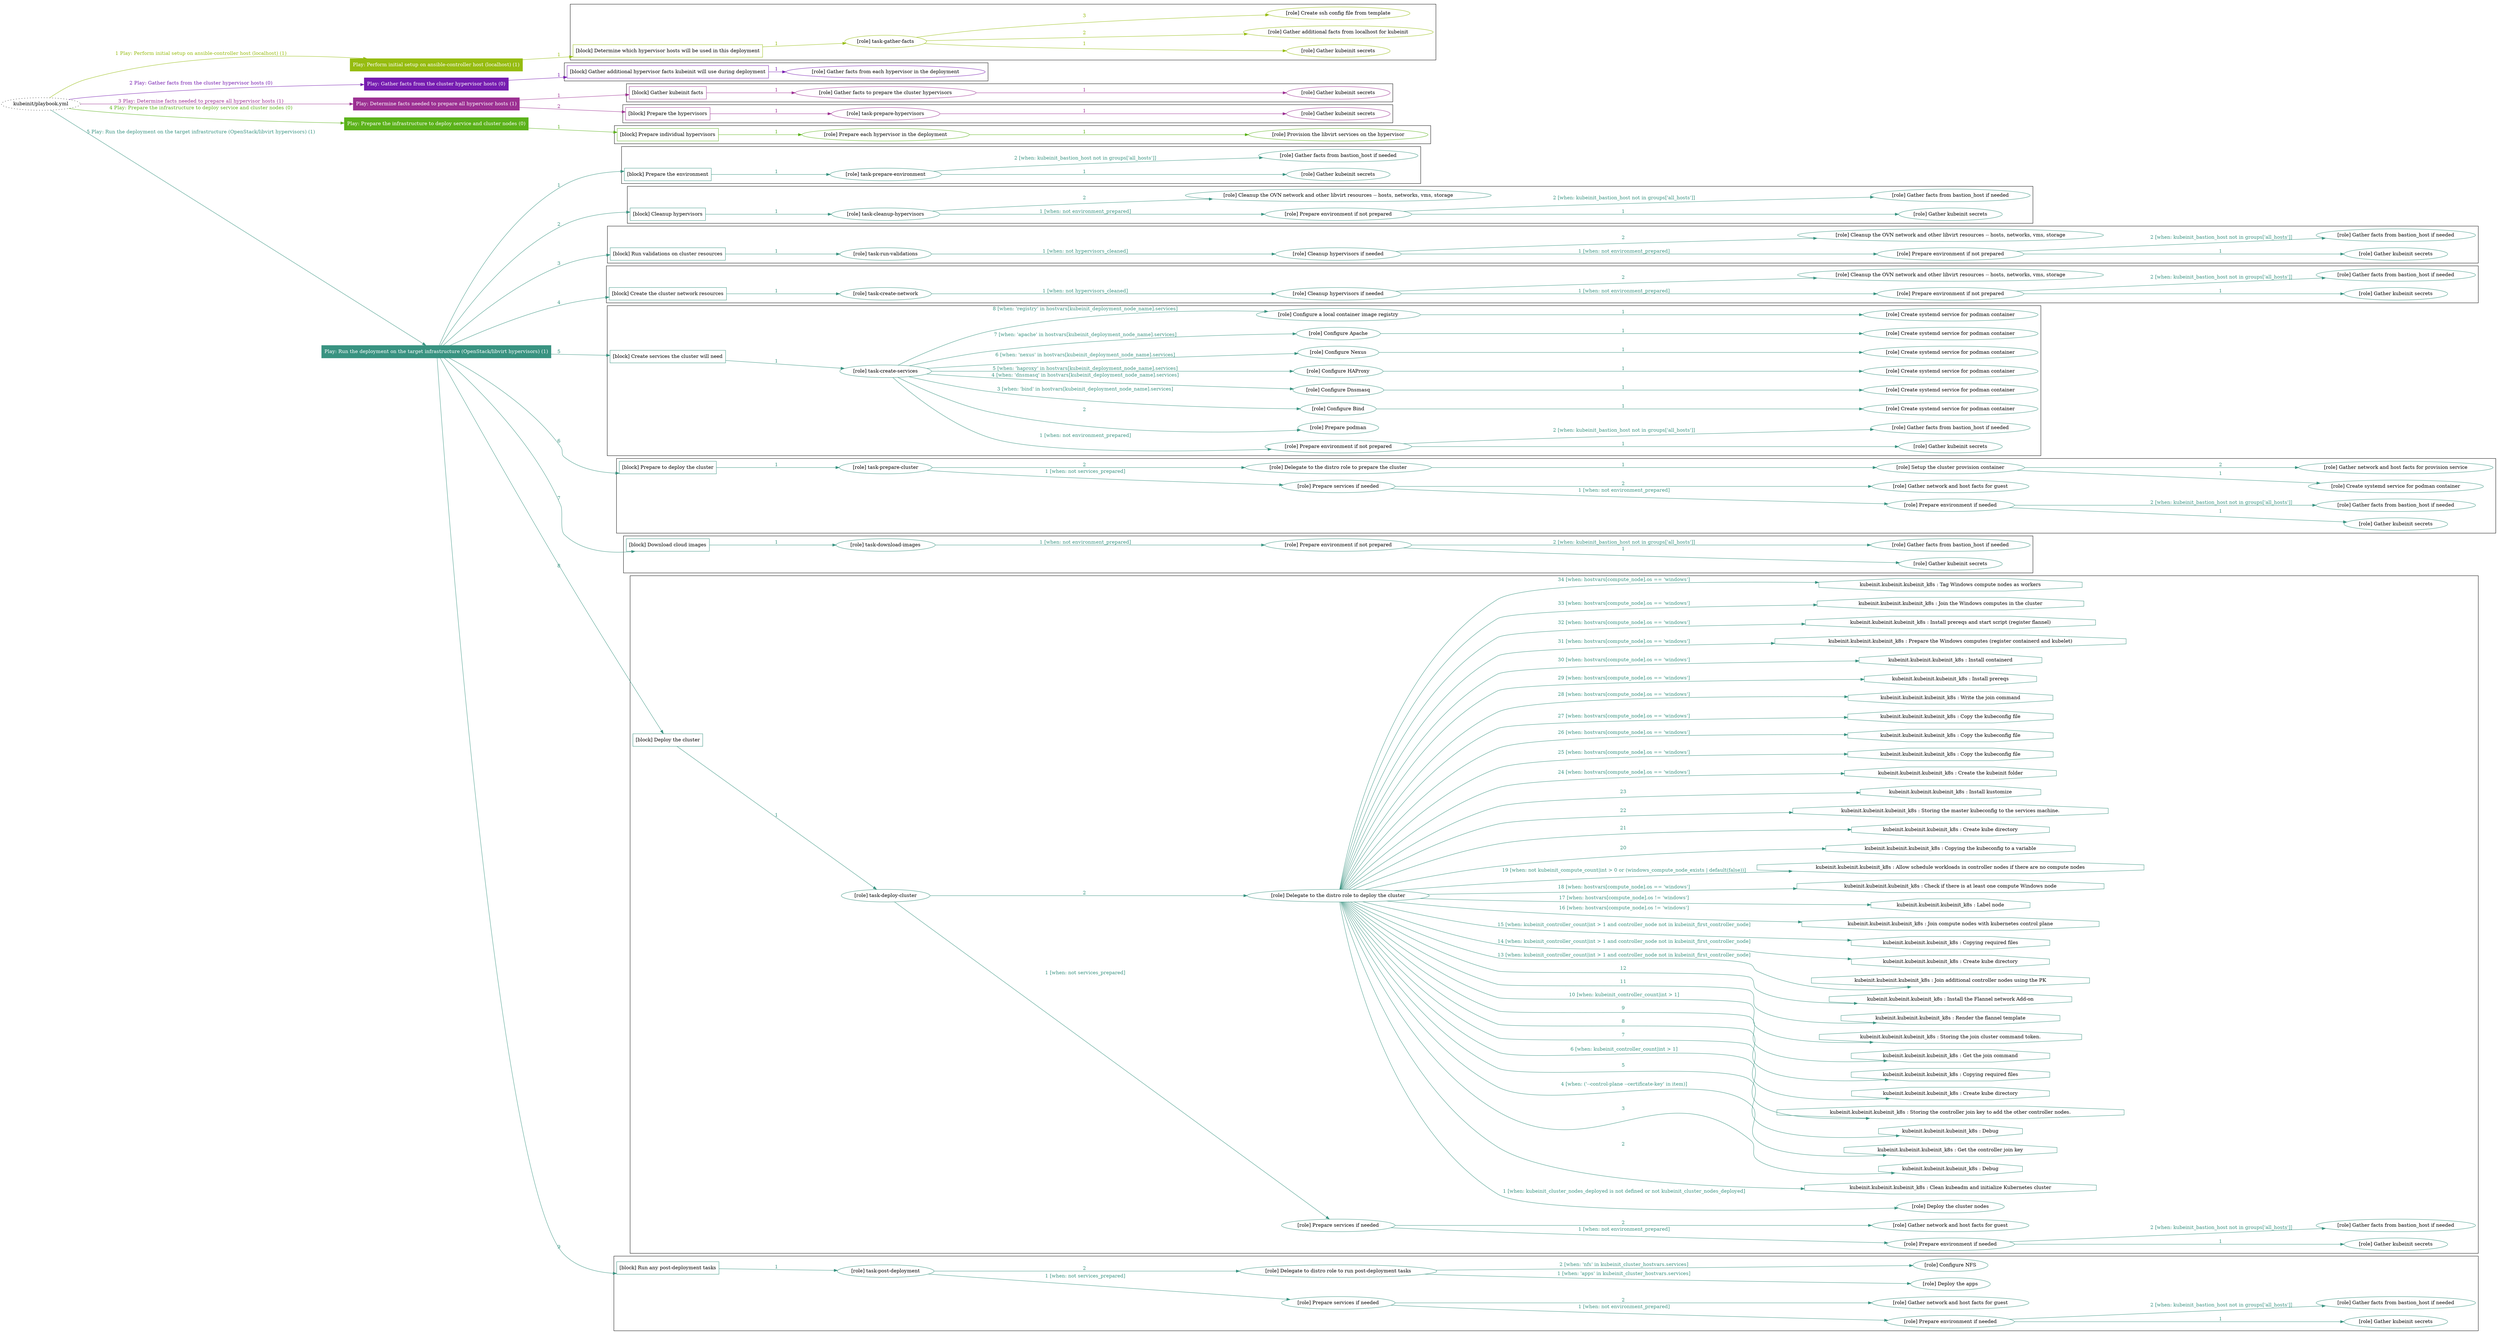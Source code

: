 digraph {
	graph [concentrate=true ordering=in rankdir=LR ratio=fill]
	edge [esep=5 sep=10]
	"kubeinit/playbook.yml" [URL="/home/runner/work/kubeinit/kubeinit/kubeinit/playbook.yml" id=playbook_021284c3 style=dotted]
	"kubeinit/playbook.yml" -> play_d1e1463b [label="1 Play: Perform initial setup on ansible-controller host (localhost) (1)" color="#96bc10" fontcolor="#96bc10" id=edge_play_d1e1463b labeltooltip="1 Play: Perform initial setup on ansible-controller host (localhost) (1)" tooltip="1 Play: Perform initial setup on ansible-controller host (localhost) (1)"]
	subgraph "Play: Perform initial setup on ansible-controller host (localhost) (1)" {
		play_d1e1463b [label="Play: Perform initial setup on ansible-controller host (localhost) (1)" URL="/home/runner/work/kubeinit/kubeinit/kubeinit/playbook.yml" color="#96bc10" fontcolor="#ffffff" id=play_d1e1463b shape=box style=filled tooltip=localhost]
		play_d1e1463b -> block_0bd7ec49 [label=1 color="#96bc10" fontcolor="#96bc10" id=edge_block_0bd7ec49 labeltooltip=1 tooltip=1]
		subgraph cluster_block_0bd7ec49 {
			block_0bd7ec49 [label="[block] Determine which hypervisor hosts will be used in this deployment" URL="/home/runner/work/kubeinit/kubeinit/kubeinit/playbook.yml" color="#96bc10" id=block_0bd7ec49 labeltooltip="Determine which hypervisor hosts will be used in this deployment" shape=box tooltip="Determine which hypervisor hosts will be used in this deployment"]
			block_0bd7ec49 -> role_2fb5d944 [label="1 " color="#96bc10" fontcolor="#96bc10" id=edge_role_2fb5d944 labeltooltip="1 " tooltip="1 "]
			subgraph "task-gather-facts" {
				role_2fb5d944 [label="[role] task-gather-facts" URL="/home/runner/work/kubeinit/kubeinit/kubeinit/playbook.yml" color="#96bc10" id=role_2fb5d944 tooltip="task-gather-facts"]
				role_2fb5d944 -> role_2411532e [label="1 " color="#96bc10" fontcolor="#96bc10" id=edge_role_2411532e labeltooltip="1 " tooltip="1 "]
				subgraph "Gather kubeinit secrets" {
					role_2411532e [label="[role] Gather kubeinit secrets" URL="/home/runner/.ansible/collections/ansible_collections/kubeinit/kubeinit/roles/kubeinit_prepare/tasks/build_hypervisors_group.yml" color="#96bc10" id=role_2411532e tooltip="Gather kubeinit secrets"]
				}
				role_2fb5d944 -> role_0b354842 [label="2 " color="#96bc10" fontcolor="#96bc10" id=edge_role_0b354842 labeltooltip="2 " tooltip="2 "]
				subgraph "Gather additional facts from localhost for kubeinit" {
					role_0b354842 [label="[role] Gather additional facts from localhost for kubeinit" URL="/home/runner/.ansible/collections/ansible_collections/kubeinit/kubeinit/roles/kubeinit_prepare/tasks/build_hypervisors_group.yml" color="#96bc10" id=role_0b354842 tooltip="Gather additional facts from localhost for kubeinit"]
				}
				role_2fb5d944 -> role_e5bdff61 [label="3 " color="#96bc10" fontcolor="#96bc10" id=edge_role_e5bdff61 labeltooltip="3 " tooltip="3 "]
				subgraph "Create ssh config file from template" {
					role_e5bdff61 [label="[role] Create ssh config file from template" URL="/home/runner/.ansible/collections/ansible_collections/kubeinit/kubeinit/roles/kubeinit_prepare/tasks/build_hypervisors_group.yml" color="#96bc10" id=role_e5bdff61 tooltip="Create ssh config file from template"]
				}
			}
		}
	}
	"kubeinit/playbook.yml" -> play_04eeab4d [label="2 Play: Gather facts from the cluster hypervisor hosts (0)" color="#761cb0" fontcolor="#761cb0" id=edge_play_04eeab4d labeltooltip="2 Play: Gather facts from the cluster hypervisor hosts (0)" tooltip="2 Play: Gather facts from the cluster hypervisor hosts (0)"]
	subgraph "Play: Gather facts from the cluster hypervisor hosts (0)" {
		play_04eeab4d [label="Play: Gather facts from the cluster hypervisor hosts (0)" URL="/home/runner/work/kubeinit/kubeinit/kubeinit/playbook.yml" color="#761cb0" fontcolor="#ffffff" id=play_04eeab4d shape=box style=filled tooltip="Play: Gather facts from the cluster hypervisor hosts (0)"]
		play_04eeab4d -> block_444ed8c9 [label=1 color="#761cb0" fontcolor="#761cb0" id=edge_block_444ed8c9 labeltooltip=1 tooltip=1]
		subgraph cluster_block_444ed8c9 {
			block_444ed8c9 [label="[block] Gather additional hypervisor facts kubeinit will use during deployment" URL="/home/runner/work/kubeinit/kubeinit/kubeinit/playbook.yml" color="#761cb0" id=block_444ed8c9 labeltooltip="Gather additional hypervisor facts kubeinit will use during deployment" shape=box tooltip="Gather additional hypervisor facts kubeinit will use during deployment"]
			block_444ed8c9 -> role_56a2b35b [label="1 " color="#761cb0" fontcolor="#761cb0" id=edge_role_56a2b35b labeltooltip="1 " tooltip="1 "]
			subgraph "Gather facts from each hypervisor in the deployment" {
				role_56a2b35b [label="[role] Gather facts from each hypervisor in the deployment" URL="/home/runner/work/kubeinit/kubeinit/kubeinit/playbook.yml" color="#761cb0" id=role_56a2b35b tooltip="Gather facts from each hypervisor in the deployment"]
			}
		}
	}
	"kubeinit/playbook.yml" -> play_02dda6cf [label="3 Play: Determine facts needed to prepare all hypervisor hosts (1)" color="#9c3092" fontcolor="#9c3092" id=edge_play_02dda6cf labeltooltip="3 Play: Determine facts needed to prepare all hypervisor hosts (1)" tooltip="3 Play: Determine facts needed to prepare all hypervisor hosts (1)"]
	subgraph "Play: Determine facts needed to prepare all hypervisor hosts (1)" {
		play_02dda6cf [label="Play: Determine facts needed to prepare all hypervisor hosts (1)" URL="/home/runner/work/kubeinit/kubeinit/kubeinit/playbook.yml" color="#9c3092" fontcolor="#ffffff" id=play_02dda6cf shape=box style=filled tooltip=localhost]
		play_02dda6cf -> block_6bbf0a15 [label=1 color="#9c3092" fontcolor="#9c3092" id=edge_block_6bbf0a15 labeltooltip=1 tooltip=1]
		subgraph cluster_block_6bbf0a15 {
			block_6bbf0a15 [label="[block] Gather kubeinit facts" URL="/home/runner/work/kubeinit/kubeinit/kubeinit/playbook.yml" color="#9c3092" id=block_6bbf0a15 labeltooltip="Gather kubeinit facts" shape=box tooltip="Gather kubeinit facts"]
			block_6bbf0a15 -> role_edcf9b81 [label="1 " color="#9c3092" fontcolor="#9c3092" id=edge_role_edcf9b81 labeltooltip="1 " tooltip="1 "]
			subgraph "Gather facts to prepare the cluster hypervisors" {
				role_edcf9b81 [label="[role] Gather facts to prepare the cluster hypervisors" URL="/home/runner/work/kubeinit/kubeinit/kubeinit/playbook.yml" color="#9c3092" id=role_edcf9b81 tooltip="Gather facts to prepare the cluster hypervisors"]
				role_edcf9b81 -> role_ebd9e8ce [label="1 " color="#9c3092" fontcolor="#9c3092" id=edge_role_ebd9e8ce labeltooltip="1 " tooltip="1 "]
				subgraph "Gather kubeinit secrets" {
					role_ebd9e8ce [label="[role] Gather kubeinit secrets" URL="/home/runner/.ansible/collections/ansible_collections/kubeinit/kubeinit/roles/kubeinit_prepare/tasks/gather_kubeinit_facts.yml" color="#9c3092" id=role_ebd9e8ce tooltip="Gather kubeinit secrets"]
				}
			}
		}
		play_02dda6cf -> block_b007aac5 [label=2 color="#9c3092" fontcolor="#9c3092" id=edge_block_b007aac5 labeltooltip=2 tooltip=2]
		subgraph cluster_block_b007aac5 {
			block_b007aac5 [label="[block] Prepare the hypervisors" URL="/home/runner/work/kubeinit/kubeinit/kubeinit/playbook.yml" color="#9c3092" id=block_b007aac5 labeltooltip="Prepare the hypervisors" shape=box tooltip="Prepare the hypervisors"]
			block_b007aac5 -> role_d406b8b1 [label="1 " color="#9c3092" fontcolor="#9c3092" id=edge_role_d406b8b1 labeltooltip="1 " tooltip="1 "]
			subgraph "task-prepare-hypervisors" {
				role_d406b8b1 [label="[role] task-prepare-hypervisors" URL="/home/runner/work/kubeinit/kubeinit/kubeinit/playbook.yml" color="#9c3092" id=role_d406b8b1 tooltip="task-prepare-hypervisors"]
				role_d406b8b1 -> role_42ad6803 [label="1 " color="#9c3092" fontcolor="#9c3092" id=edge_role_42ad6803 labeltooltip="1 " tooltip="1 "]
				subgraph "Gather kubeinit secrets" {
					role_42ad6803 [label="[role] Gather kubeinit secrets" URL="/home/runner/.ansible/collections/ansible_collections/kubeinit/kubeinit/roles/kubeinit_prepare/tasks/gather_kubeinit_facts.yml" color="#9c3092" id=role_42ad6803 tooltip="Gather kubeinit secrets"]
				}
			}
		}
	}
	"kubeinit/playbook.yml" -> play_59247dcb [label="4 Play: Prepare the infrastructure to deploy service and cluster nodes (0)" color="#5bb21a" fontcolor="#5bb21a" id=edge_play_59247dcb labeltooltip="4 Play: Prepare the infrastructure to deploy service and cluster nodes (0)" tooltip="4 Play: Prepare the infrastructure to deploy service and cluster nodes (0)"]
	subgraph "Play: Prepare the infrastructure to deploy service and cluster nodes (0)" {
		play_59247dcb [label="Play: Prepare the infrastructure to deploy service and cluster nodes (0)" URL="/home/runner/work/kubeinit/kubeinit/kubeinit/playbook.yml" color="#5bb21a" fontcolor="#ffffff" id=play_59247dcb shape=box style=filled tooltip="Play: Prepare the infrastructure to deploy service and cluster nodes (0)"]
		play_59247dcb -> block_2de32684 [label=1 color="#5bb21a" fontcolor="#5bb21a" id=edge_block_2de32684 labeltooltip=1 tooltip=1]
		subgraph cluster_block_2de32684 {
			block_2de32684 [label="[block] Prepare individual hypervisors" URL="/home/runner/work/kubeinit/kubeinit/kubeinit/playbook.yml" color="#5bb21a" id=block_2de32684 labeltooltip="Prepare individual hypervisors" shape=box tooltip="Prepare individual hypervisors"]
			block_2de32684 -> role_5c972580 [label="1 " color="#5bb21a" fontcolor="#5bb21a" id=edge_role_5c972580 labeltooltip="1 " tooltip="1 "]
			subgraph "Prepare each hypervisor in the deployment" {
				role_5c972580 [label="[role] Prepare each hypervisor in the deployment" URL="/home/runner/work/kubeinit/kubeinit/kubeinit/playbook.yml" color="#5bb21a" id=role_5c972580 tooltip="Prepare each hypervisor in the deployment"]
				role_5c972580 -> role_a180dbc7 [label="1 " color="#5bb21a" fontcolor="#5bb21a" id=edge_role_a180dbc7 labeltooltip="1 " tooltip="1 "]
				subgraph "Provision the libvirt services on the hypervisor" {
					role_a180dbc7 [label="[role] Provision the libvirt services on the hypervisor" URL="/home/runner/.ansible/collections/ansible_collections/kubeinit/kubeinit/roles/kubeinit_prepare/tasks/prepare_hypervisor.yml" color="#5bb21a" id=role_a180dbc7 tooltip="Provision the libvirt services on the hypervisor"]
				}
			}
		}
	}
	"kubeinit/playbook.yml" -> play_b2f0f587 [label="5 Play: Run the deployment on the target infrastructure (OpenStack/libvirt hypervisors) (1)" color="#399381" fontcolor="#399381" id=edge_play_b2f0f587 labeltooltip="5 Play: Run the deployment on the target infrastructure (OpenStack/libvirt hypervisors) (1)" tooltip="5 Play: Run the deployment on the target infrastructure (OpenStack/libvirt hypervisors) (1)"]
	subgraph "Play: Run the deployment on the target infrastructure (OpenStack/libvirt hypervisors) (1)" {
		play_b2f0f587 [label="Play: Run the deployment on the target infrastructure (OpenStack/libvirt hypervisors) (1)" URL="/home/runner/work/kubeinit/kubeinit/kubeinit/playbook.yml" color="#399381" fontcolor="#ffffff" id=play_b2f0f587 shape=box style=filled tooltip=localhost]
		play_b2f0f587 -> block_ebfa50a4 [label=1 color="#399381" fontcolor="#399381" id=edge_block_ebfa50a4 labeltooltip=1 tooltip=1]
		subgraph cluster_block_ebfa50a4 {
			block_ebfa50a4 [label="[block] Prepare the environment" URL="/home/runner/work/kubeinit/kubeinit/kubeinit/playbook.yml" color="#399381" id=block_ebfa50a4 labeltooltip="Prepare the environment" shape=box tooltip="Prepare the environment"]
			block_ebfa50a4 -> role_84d663d1 [label="1 " color="#399381" fontcolor="#399381" id=edge_role_84d663d1 labeltooltip="1 " tooltip="1 "]
			subgraph "task-prepare-environment" {
				role_84d663d1 [label="[role] task-prepare-environment" URL="/home/runner/work/kubeinit/kubeinit/kubeinit/playbook.yml" color="#399381" id=role_84d663d1 tooltip="task-prepare-environment"]
				role_84d663d1 -> role_763b5502 [label="1 " color="#399381" fontcolor="#399381" id=edge_role_763b5502 labeltooltip="1 " tooltip="1 "]
				subgraph "Gather kubeinit secrets" {
					role_763b5502 [label="[role] Gather kubeinit secrets" URL="/home/runner/.ansible/collections/ansible_collections/kubeinit/kubeinit/roles/kubeinit_prepare/tasks/gather_kubeinit_facts.yml" color="#399381" id=role_763b5502 tooltip="Gather kubeinit secrets"]
				}
				role_84d663d1 -> role_d3960576 [label="2 [when: kubeinit_bastion_host not in groups['all_hosts']]" color="#399381" fontcolor="#399381" id=edge_role_d3960576 labeltooltip="2 [when: kubeinit_bastion_host not in groups['all_hosts']]" tooltip="2 [when: kubeinit_bastion_host not in groups['all_hosts']]"]
				subgraph "Gather facts from bastion_host if needed" {
					role_d3960576 [label="[role] Gather facts from bastion_host if needed" URL="/home/runner/.ansible/collections/ansible_collections/kubeinit/kubeinit/roles/kubeinit_prepare/tasks/main.yml" color="#399381" id=role_d3960576 tooltip="Gather facts from bastion_host if needed"]
				}
			}
		}
		play_b2f0f587 -> block_8a267584 [label=2 color="#399381" fontcolor="#399381" id=edge_block_8a267584 labeltooltip=2 tooltip=2]
		subgraph cluster_block_8a267584 {
			block_8a267584 [label="[block] Cleanup hypervisors" URL="/home/runner/work/kubeinit/kubeinit/kubeinit/playbook.yml" color="#399381" id=block_8a267584 labeltooltip="Cleanup hypervisors" shape=box tooltip="Cleanup hypervisors"]
			block_8a267584 -> role_2b3b7eb9 [label="1 " color="#399381" fontcolor="#399381" id=edge_role_2b3b7eb9 labeltooltip="1 " tooltip="1 "]
			subgraph "task-cleanup-hypervisors" {
				role_2b3b7eb9 [label="[role] task-cleanup-hypervisors" URL="/home/runner/work/kubeinit/kubeinit/kubeinit/playbook.yml" color="#399381" id=role_2b3b7eb9 tooltip="task-cleanup-hypervisors"]
				role_2b3b7eb9 -> role_b52905e0 [label="1 [when: not environment_prepared]" color="#399381" fontcolor="#399381" id=edge_role_b52905e0 labeltooltip="1 [when: not environment_prepared]" tooltip="1 [when: not environment_prepared]"]
				subgraph "Prepare environment if not prepared" {
					role_b52905e0 [label="[role] Prepare environment if not prepared" URL="/home/runner/.ansible/collections/ansible_collections/kubeinit/kubeinit/roles/kubeinit_libvirt/tasks/cleanup_hypervisors.yml" color="#399381" id=role_b52905e0 tooltip="Prepare environment if not prepared"]
					role_b52905e0 -> role_66967d56 [label="1 " color="#399381" fontcolor="#399381" id=edge_role_66967d56 labeltooltip="1 " tooltip="1 "]
					subgraph "Gather kubeinit secrets" {
						role_66967d56 [label="[role] Gather kubeinit secrets" URL="/home/runner/.ansible/collections/ansible_collections/kubeinit/kubeinit/roles/kubeinit_prepare/tasks/gather_kubeinit_facts.yml" color="#399381" id=role_66967d56 tooltip="Gather kubeinit secrets"]
					}
					role_b52905e0 -> role_7bc1082d [label="2 [when: kubeinit_bastion_host not in groups['all_hosts']]" color="#399381" fontcolor="#399381" id=edge_role_7bc1082d labeltooltip="2 [when: kubeinit_bastion_host not in groups['all_hosts']]" tooltip="2 [when: kubeinit_bastion_host not in groups['all_hosts']]"]
					subgraph "Gather facts from bastion_host if needed" {
						role_7bc1082d [label="[role] Gather facts from bastion_host if needed" URL="/home/runner/.ansible/collections/ansible_collections/kubeinit/kubeinit/roles/kubeinit_prepare/tasks/main.yml" color="#399381" id=role_7bc1082d tooltip="Gather facts from bastion_host if needed"]
					}
				}
				role_2b3b7eb9 -> role_60f5003a [label="2 " color="#399381" fontcolor="#399381" id=edge_role_60f5003a labeltooltip="2 " tooltip="2 "]
				subgraph "Cleanup the OVN network and other libvirt resources -- hosts, networks, vms, storage" {
					role_60f5003a [label="[role] Cleanup the OVN network and other libvirt resources -- hosts, networks, vms, storage" URL="/home/runner/.ansible/collections/ansible_collections/kubeinit/kubeinit/roles/kubeinit_libvirt/tasks/cleanup_hypervisors.yml" color="#399381" id=role_60f5003a tooltip="Cleanup the OVN network and other libvirt resources -- hosts, networks, vms, storage"]
				}
			}
		}
		play_b2f0f587 -> block_bb6bab98 [label=3 color="#399381" fontcolor="#399381" id=edge_block_bb6bab98 labeltooltip=3 tooltip=3]
		subgraph cluster_block_bb6bab98 {
			block_bb6bab98 [label="[block] Run validations on cluster resources" URL="/home/runner/work/kubeinit/kubeinit/kubeinit/playbook.yml" color="#399381" id=block_bb6bab98 labeltooltip="Run validations on cluster resources" shape=box tooltip="Run validations on cluster resources"]
			block_bb6bab98 -> role_27d74634 [label="1 " color="#399381" fontcolor="#399381" id=edge_role_27d74634 labeltooltip="1 " tooltip="1 "]
			subgraph "task-run-validations" {
				role_27d74634 [label="[role] task-run-validations" URL="/home/runner/work/kubeinit/kubeinit/kubeinit/playbook.yml" color="#399381" id=role_27d74634 tooltip="task-run-validations"]
				role_27d74634 -> role_6d8f62d7 [label="1 [when: not hypervisors_cleaned]" color="#399381" fontcolor="#399381" id=edge_role_6d8f62d7 labeltooltip="1 [when: not hypervisors_cleaned]" tooltip="1 [when: not hypervisors_cleaned]"]
				subgraph "Cleanup hypervisors if needed" {
					role_6d8f62d7 [label="[role] Cleanup hypervisors if needed" URL="/home/runner/.ansible/collections/ansible_collections/kubeinit/kubeinit/roles/kubeinit_validations/tasks/main.yml" color="#399381" id=role_6d8f62d7 tooltip="Cleanup hypervisors if needed"]
					role_6d8f62d7 -> role_c6002c65 [label="1 [when: not environment_prepared]" color="#399381" fontcolor="#399381" id=edge_role_c6002c65 labeltooltip="1 [when: not environment_prepared]" tooltip="1 [when: not environment_prepared]"]
					subgraph "Prepare environment if not prepared" {
						role_c6002c65 [label="[role] Prepare environment if not prepared" URL="/home/runner/.ansible/collections/ansible_collections/kubeinit/kubeinit/roles/kubeinit_libvirt/tasks/cleanup_hypervisors.yml" color="#399381" id=role_c6002c65 tooltip="Prepare environment if not prepared"]
						role_c6002c65 -> role_9fdeccc0 [label="1 " color="#399381" fontcolor="#399381" id=edge_role_9fdeccc0 labeltooltip="1 " tooltip="1 "]
						subgraph "Gather kubeinit secrets" {
							role_9fdeccc0 [label="[role] Gather kubeinit secrets" URL="/home/runner/.ansible/collections/ansible_collections/kubeinit/kubeinit/roles/kubeinit_prepare/tasks/gather_kubeinit_facts.yml" color="#399381" id=role_9fdeccc0 tooltip="Gather kubeinit secrets"]
						}
						role_c6002c65 -> role_bfb59ddf [label="2 [when: kubeinit_bastion_host not in groups['all_hosts']]" color="#399381" fontcolor="#399381" id=edge_role_bfb59ddf labeltooltip="2 [when: kubeinit_bastion_host not in groups['all_hosts']]" tooltip="2 [when: kubeinit_bastion_host not in groups['all_hosts']]"]
						subgraph "Gather facts from bastion_host if needed" {
							role_bfb59ddf [label="[role] Gather facts from bastion_host if needed" URL="/home/runner/.ansible/collections/ansible_collections/kubeinit/kubeinit/roles/kubeinit_prepare/tasks/main.yml" color="#399381" id=role_bfb59ddf tooltip="Gather facts from bastion_host if needed"]
						}
					}
					role_6d8f62d7 -> role_80d8f822 [label="2 " color="#399381" fontcolor="#399381" id=edge_role_80d8f822 labeltooltip="2 " tooltip="2 "]
					subgraph "Cleanup the OVN network and other libvirt resources -- hosts, networks, vms, storage" {
						role_80d8f822 [label="[role] Cleanup the OVN network and other libvirt resources -- hosts, networks, vms, storage" URL="/home/runner/.ansible/collections/ansible_collections/kubeinit/kubeinit/roles/kubeinit_libvirt/tasks/cleanup_hypervisors.yml" color="#399381" id=role_80d8f822 tooltip="Cleanup the OVN network and other libvirt resources -- hosts, networks, vms, storage"]
					}
				}
			}
		}
		play_b2f0f587 -> block_246ff58d [label=4 color="#399381" fontcolor="#399381" id=edge_block_246ff58d labeltooltip=4 tooltip=4]
		subgraph cluster_block_246ff58d {
			block_246ff58d [label="[block] Create the cluster network resources" URL="/home/runner/work/kubeinit/kubeinit/kubeinit/playbook.yml" color="#399381" id=block_246ff58d labeltooltip="Create the cluster network resources" shape=box tooltip="Create the cluster network resources"]
			block_246ff58d -> role_3243a0d9 [label="1 " color="#399381" fontcolor="#399381" id=edge_role_3243a0d9 labeltooltip="1 " tooltip="1 "]
			subgraph "task-create-network" {
				role_3243a0d9 [label="[role] task-create-network" URL="/home/runner/work/kubeinit/kubeinit/kubeinit/playbook.yml" color="#399381" id=role_3243a0d9 tooltip="task-create-network"]
				role_3243a0d9 -> role_793f37f7 [label="1 [when: not hypervisors_cleaned]" color="#399381" fontcolor="#399381" id=edge_role_793f37f7 labeltooltip="1 [when: not hypervisors_cleaned]" tooltip="1 [when: not hypervisors_cleaned]"]
				subgraph "Cleanup hypervisors if needed" {
					role_793f37f7 [label="[role] Cleanup hypervisors if needed" URL="/home/runner/.ansible/collections/ansible_collections/kubeinit/kubeinit/roles/kubeinit_libvirt/tasks/create_network.yml" color="#399381" id=role_793f37f7 tooltip="Cleanup hypervisors if needed"]
					role_793f37f7 -> role_c81a20cc [label="1 [when: not environment_prepared]" color="#399381" fontcolor="#399381" id=edge_role_c81a20cc labeltooltip="1 [when: not environment_prepared]" tooltip="1 [when: not environment_prepared]"]
					subgraph "Prepare environment if not prepared" {
						role_c81a20cc [label="[role] Prepare environment if not prepared" URL="/home/runner/.ansible/collections/ansible_collections/kubeinit/kubeinit/roles/kubeinit_libvirt/tasks/cleanup_hypervisors.yml" color="#399381" id=role_c81a20cc tooltip="Prepare environment if not prepared"]
						role_c81a20cc -> role_540150a8 [label="1 " color="#399381" fontcolor="#399381" id=edge_role_540150a8 labeltooltip="1 " tooltip="1 "]
						subgraph "Gather kubeinit secrets" {
							role_540150a8 [label="[role] Gather kubeinit secrets" URL="/home/runner/.ansible/collections/ansible_collections/kubeinit/kubeinit/roles/kubeinit_prepare/tasks/gather_kubeinit_facts.yml" color="#399381" id=role_540150a8 tooltip="Gather kubeinit secrets"]
						}
						role_c81a20cc -> role_be7a337b [label="2 [when: kubeinit_bastion_host not in groups['all_hosts']]" color="#399381" fontcolor="#399381" id=edge_role_be7a337b labeltooltip="2 [when: kubeinit_bastion_host not in groups['all_hosts']]" tooltip="2 [when: kubeinit_bastion_host not in groups['all_hosts']]"]
						subgraph "Gather facts from bastion_host if needed" {
							role_be7a337b [label="[role] Gather facts from bastion_host if needed" URL="/home/runner/.ansible/collections/ansible_collections/kubeinit/kubeinit/roles/kubeinit_prepare/tasks/main.yml" color="#399381" id=role_be7a337b tooltip="Gather facts from bastion_host if needed"]
						}
					}
					role_793f37f7 -> role_546d730b [label="2 " color="#399381" fontcolor="#399381" id=edge_role_546d730b labeltooltip="2 " tooltip="2 "]
					subgraph "Cleanup the OVN network and other libvirt resources -- hosts, networks, vms, storage" {
						role_546d730b [label="[role] Cleanup the OVN network and other libvirt resources -- hosts, networks, vms, storage" URL="/home/runner/.ansible/collections/ansible_collections/kubeinit/kubeinit/roles/kubeinit_libvirt/tasks/cleanup_hypervisors.yml" color="#399381" id=role_546d730b tooltip="Cleanup the OVN network and other libvirt resources -- hosts, networks, vms, storage"]
					}
				}
			}
		}
		play_b2f0f587 -> block_7822a545 [label=5 color="#399381" fontcolor="#399381" id=edge_block_7822a545 labeltooltip=5 tooltip=5]
		subgraph cluster_block_7822a545 {
			block_7822a545 [label="[block] Create services the cluster will need" URL="/home/runner/work/kubeinit/kubeinit/kubeinit/playbook.yml" color="#399381" id=block_7822a545 labeltooltip="Create services the cluster will need" shape=box tooltip="Create services the cluster will need"]
			block_7822a545 -> role_24b716b5 [label="1 " color="#399381" fontcolor="#399381" id=edge_role_24b716b5 labeltooltip="1 " tooltip="1 "]
			subgraph "task-create-services" {
				role_24b716b5 [label="[role] task-create-services" URL="/home/runner/work/kubeinit/kubeinit/kubeinit/playbook.yml" color="#399381" id=role_24b716b5 tooltip="task-create-services"]
				role_24b716b5 -> role_5fb180b7 [label="1 [when: not environment_prepared]" color="#399381" fontcolor="#399381" id=edge_role_5fb180b7 labeltooltip="1 [when: not environment_prepared]" tooltip="1 [when: not environment_prepared]"]
				subgraph "Prepare environment if not prepared" {
					role_5fb180b7 [label="[role] Prepare environment if not prepared" URL="/home/runner/.ansible/collections/ansible_collections/kubeinit/kubeinit/roles/kubeinit_services/tasks/main.yml" color="#399381" id=role_5fb180b7 tooltip="Prepare environment if not prepared"]
					role_5fb180b7 -> role_4af2e2d3 [label="1 " color="#399381" fontcolor="#399381" id=edge_role_4af2e2d3 labeltooltip="1 " tooltip="1 "]
					subgraph "Gather kubeinit secrets" {
						role_4af2e2d3 [label="[role] Gather kubeinit secrets" URL="/home/runner/.ansible/collections/ansible_collections/kubeinit/kubeinit/roles/kubeinit_prepare/tasks/gather_kubeinit_facts.yml" color="#399381" id=role_4af2e2d3 tooltip="Gather kubeinit secrets"]
					}
					role_5fb180b7 -> role_979768c7 [label="2 [when: kubeinit_bastion_host not in groups['all_hosts']]" color="#399381" fontcolor="#399381" id=edge_role_979768c7 labeltooltip="2 [when: kubeinit_bastion_host not in groups['all_hosts']]" tooltip="2 [when: kubeinit_bastion_host not in groups['all_hosts']]"]
					subgraph "Gather facts from bastion_host if needed" {
						role_979768c7 [label="[role] Gather facts from bastion_host if needed" URL="/home/runner/.ansible/collections/ansible_collections/kubeinit/kubeinit/roles/kubeinit_prepare/tasks/main.yml" color="#399381" id=role_979768c7 tooltip="Gather facts from bastion_host if needed"]
					}
				}
				role_24b716b5 -> role_6784271d [label="2 " color="#399381" fontcolor="#399381" id=edge_role_6784271d labeltooltip="2 " tooltip="2 "]
				subgraph "Prepare podman" {
					role_6784271d [label="[role] Prepare podman" URL="/home/runner/.ansible/collections/ansible_collections/kubeinit/kubeinit/roles/kubeinit_services/tasks/00_create_service_pod.yml" color="#399381" id=role_6784271d tooltip="Prepare podman"]
				}
				role_24b716b5 -> role_4de5f2ef [label="3 [when: 'bind' in hostvars[kubeinit_deployment_node_name].services]" color="#399381" fontcolor="#399381" id=edge_role_4de5f2ef labeltooltip="3 [when: 'bind' in hostvars[kubeinit_deployment_node_name].services]" tooltip="3 [when: 'bind' in hostvars[kubeinit_deployment_node_name].services]"]
				subgraph "Configure Bind" {
					role_4de5f2ef [label="[role] Configure Bind" URL="/home/runner/.ansible/collections/ansible_collections/kubeinit/kubeinit/roles/kubeinit_services/tasks/start_services_containers.yml" color="#399381" id=role_4de5f2ef tooltip="Configure Bind"]
					role_4de5f2ef -> role_14d5318a [label="1 " color="#399381" fontcolor="#399381" id=edge_role_14d5318a labeltooltip="1 " tooltip="1 "]
					subgraph "Create systemd service for podman container" {
						role_14d5318a [label="[role] Create systemd service for podman container" URL="/home/runner/.ansible/collections/ansible_collections/kubeinit/kubeinit/roles/kubeinit_bind/tasks/main.yml" color="#399381" id=role_14d5318a tooltip="Create systemd service for podman container"]
					}
				}
				role_24b716b5 -> role_c800102e [label="4 [when: 'dnsmasq' in hostvars[kubeinit_deployment_node_name].services]" color="#399381" fontcolor="#399381" id=edge_role_c800102e labeltooltip="4 [when: 'dnsmasq' in hostvars[kubeinit_deployment_node_name].services]" tooltip="4 [when: 'dnsmasq' in hostvars[kubeinit_deployment_node_name].services]"]
				subgraph "Configure Dnsmasq" {
					role_c800102e [label="[role] Configure Dnsmasq" URL="/home/runner/.ansible/collections/ansible_collections/kubeinit/kubeinit/roles/kubeinit_services/tasks/start_services_containers.yml" color="#399381" id=role_c800102e tooltip="Configure Dnsmasq"]
					role_c800102e -> role_e70f3638 [label="1 " color="#399381" fontcolor="#399381" id=edge_role_e70f3638 labeltooltip="1 " tooltip="1 "]
					subgraph "Create systemd service for podman container" {
						role_e70f3638 [label="[role] Create systemd service for podman container" URL="/home/runner/.ansible/collections/ansible_collections/kubeinit/kubeinit/roles/kubeinit_dnsmasq/tasks/main.yml" color="#399381" id=role_e70f3638 tooltip="Create systemd service for podman container"]
					}
				}
				role_24b716b5 -> role_5aee70ca [label="5 [when: 'haproxy' in hostvars[kubeinit_deployment_node_name].services]" color="#399381" fontcolor="#399381" id=edge_role_5aee70ca labeltooltip="5 [when: 'haproxy' in hostvars[kubeinit_deployment_node_name].services]" tooltip="5 [when: 'haproxy' in hostvars[kubeinit_deployment_node_name].services]"]
				subgraph "Configure HAProxy" {
					role_5aee70ca [label="[role] Configure HAProxy" URL="/home/runner/.ansible/collections/ansible_collections/kubeinit/kubeinit/roles/kubeinit_services/tasks/start_services_containers.yml" color="#399381" id=role_5aee70ca tooltip="Configure HAProxy"]
					role_5aee70ca -> role_52eef0aa [label="1 " color="#399381" fontcolor="#399381" id=edge_role_52eef0aa labeltooltip="1 " tooltip="1 "]
					subgraph "Create systemd service for podman container" {
						role_52eef0aa [label="[role] Create systemd service for podman container" URL="/home/runner/.ansible/collections/ansible_collections/kubeinit/kubeinit/roles/kubeinit_haproxy/tasks/main.yml" color="#399381" id=role_52eef0aa tooltip="Create systemd service for podman container"]
					}
				}
				role_24b716b5 -> role_d3c693e0 [label="6 [when: 'nexus' in hostvars[kubeinit_deployment_node_name].services]" color="#399381" fontcolor="#399381" id=edge_role_d3c693e0 labeltooltip="6 [when: 'nexus' in hostvars[kubeinit_deployment_node_name].services]" tooltip="6 [when: 'nexus' in hostvars[kubeinit_deployment_node_name].services]"]
				subgraph "Configure Nexus" {
					role_d3c693e0 [label="[role] Configure Nexus" URL="/home/runner/.ansible/collections/ansible_collections/kubeinit/kubeinit/roles/kubeinit_services/tasks/start_services_containers.yml" color="#399381" id=role_d3c693e0 tooltip="Configure Nexus"]
					role_d3c693e0 -> role_a82838b1 [label="1 " color="#399381" fontcolor="#399381" id=edge_role_a82838b1 labeltooltip="1 " tooltip="1 "]
					subgraph "Create systemd service for podman container" {
						role_a82838b1 [label="[role] Create systemd service for podman container" URL="/home/runner/.ansible/collections/ansible_collections/kubeinit/kubeinit/roles/kubeinit_nexus/tasks/main.yml" color="#399381" id=role_a82838b1 tooltip="Create systemd service for podman container"]
					}
				}
				role_24b716b5 -> role_f62780de [label="7 [when: 'apache' in hostvars[kubeinit_deployment_node_name].services]" color="#399381" fontcolor="#399381" id=edge_role_f62780de labeltooltip="7 [when: 'apache' in hostvars[kubeinit_deployment_node_name].services]" tooltip="7 [when: 'apache' in hostvars[kubeinit_deployment_node_name].services]"]
				subgraph "Configure Apache" {
					role_f62780de [label="[role] Configure Apache" URL="/home/runner/.ansible/collections/ansible_collections/kubeinit/kubeinit/roles/kubeinit_services/tasks/start_services_containers.yml" color="#399381" id=role_f62780de tooltip="Configure Apache"]
					role_f62780de -> role_5fed1fca [label="1 " color="#399381" fontcolor="#399381" id=edge_role_5fed1fca labeltooltip="1 " tooltip="1 "]
					subgraph "Create systemd service for podman container" {
						role_5fed1fca [label="[role] Create systemd service for podman container" URL="/home/runner/.ansible/collections/ansible_collections/kubeinit/kubeinit/roles/kubeinit_apache/tasks/main.yml" color="#399381" id=role_5fed1fca tooltip="Create systemd service for podman container"]
					}
				}
				role_24b716b5 -> role_98af80b5 [label="8 [when: 'registry' in hostvars[kubeinit_deployment_node_name].services]" color="#399381" fontcolor="#399381" id=edge_role_98af80b5 labeltooltip="8 [when: 'registry' in hostvars[kubeinit_deployment_node_name].services]" tooltip="8 [when: 'registry' in hostvars[kubeinit_deployment_node_name].services]"]
				subgraph "Configure a local container image registry" {
					role_98af80b5 [label="[role] Configure a local container image registry" URL="/home/runner/.ansible/collections/ansible_collections/kubeinit/kubeinit/roles/kubeinit_services/tasks/start_services_containers.yml" color="#399381" id=role_98af80b5 tooltip="Configure a local container image registry"]
					role_98af80b5 -> role_967f3945 [label="1 " color="#399381" fontcolor="#399381" id=edge_role_967f3945 labeltooltip="1 " tooltip="1 "]
					subgraph "Create systemd service for podman container" {
						role_967f3945 [label="[role] Create systemd service for podman container" URL="/home/runner/.ansible/collections/ansible_collections/kubeinit/kubeinit/roles/kubeinit_registry/tasks/main.yml" color="#399381" id=role_967f3945 tooltip="Create systemd service for podman container"]
					}
				}
			}
		}
		play_b2f0f587 -> block_73996c33 [label=6 color="#399381" fontcolor="#399381" id=edge_block_73996c33 labeltooltip=6 tooltip=6]
		subgraph cluster_block_73996c33 {
			block_73996c33 [label="[block] Prepare to deploy the cluster" URL="/home/runner/work/kubeinit/kubeinit/kubeinit/playbook.yml" color="#399381" id=block_73996c33 labeltooltip="Prepare to deploy the cluster" shape=box tooltip="Prepare to deploy the cluster"]
			block_73996c33 -> role_a291bdc5 [label="1 " color="#399381" fontcolor="#399381" id=edge_role_a291bdc5 labeltooltip="1 " tooltip="1 "]
			subgraph "task-prepare-cluster" {
				role_a291bdc5 [label="[role] task-prepare-cluster" URL="/home/runner/work/kubeinit/kubeinit/kubeinit/playbook.yml" color="#399381" id=role_a291bdc5 tooltip="task-prepare-cluster"]
				role_a291bdc5 -> role_b5730569 [label="1 [when: not services_prepared]" color="#399381" fontcolor="#399381" id=edge_role_b5730569 labeltooltip="1 [when: not services_prepared]" tooltip="1 [when: not services_prepared]"]
				subgraph "Prepare services if needed" {
					role_b5730569 [label="[role] Prepare services if needed" URL="/home/runner/.ansible/collections/ansible_collections/kubeinit/kubeinit/roles/kubeinit_prepare/tasks/prepare_cluster.yml" color="#399381" id=role_b5730569 tooltip="Prepare services if needed"]
					role_b5730569 -> role_f621e28e [label="1 [when: not environment_prepared]" color="#399381" fontcolor="#399381" id=edge_role_f621e28e labeltooltip="1 [when: not environment_prepared]" tooltip="1 [when: not environment_prepared]"]
					subgraph "Prepare environment if needed" {
						role_f621e28e [label="[role] Prepare environment if needed" URL="/home/runner/.ansible/collections/ansible_collections/kubeinit/kubeinit/roles/kubeinit_services/tasks/prepare_services.yml" color="#399381" id=role_f621e28e tooltip="Prepare environment if needed"]
						role_f621e28e -> role_ed7daa2a [label="1 " color="#399381" fontcolor="#399381" id=edge_role_ed7daa2a labeltooltip="1 " tooltip="1 "]
						subgraph "Gather kubeinit secrets" {
							role_ed7daa2a [label="[role] Gather kubeinit secrets" URL="/home/runner/.ansible/collections/ansible_collections/kubeinit/kubeinit/roles/kubeinit_prepare/tasks/gather_kubeinit_facts.yml" color="#399381" id=role_ed7daa2a tooltip="Gather kubeinit secrets"]
						}
						role_f621e28e -> role_b23ad83a [label="2 [when: kubeinit_bastion_host not in groups['all_hosts']]" color="#399381" fontcolor="#399381" id=edge_role_b23ad83a labeltooltip="2 [when: kubeinit_bastion_host not in groups['all_hosts']]" tooltip="2 [when: kubeinit_bastion_host not in groups['all_hosts']]"]
						subgraph "Gather facts from bastion_host if needed" {
							role_b23ad83a [label="[role] Gather facts from bastion_host if needed" URL="/home/runner/.ansible/collections/ansible_collections/kubeinit/kubeinit/roles/kubeinit_prepare/tasks/main.yml" color="#399381" id=role_b23ad83a tooltip="Gather facts from bastion_host if needed"]
						}
					}
					role_b5730569 -> role_3bb02eaf [label="2 " color="#399381" fontcolor="#399381" id=edge_role_3bb02eaf labeltooltip="2 " tooltip="2 "]
					subgraph "Gather network and host facts for guest" {
						role_3bb02eaf [label="[role] Gather network and host facts for guest" URL="/home/runner/.ansible/collections/ansible_collections/kubeinit/kubeinit/roles/kubeinit_services/tasks/prepare_services.yml" color="#399381" id=role_3bb02eaf tooltip="Gather network and host facts for guest"]
					}
				}
				role_a291bdc5 -> role_917e71c5 [label="2 " color="#399381" fontcolor="#399381" id=edge_role_917e71c5 labeltooltip="2 " tooltip="2 "]
				subgraph "Delegate to the distro role to prepare the cluster" {
					role_917e71c5 [label="[role] Delegate to the distro role to prepare the cluster" URL="/home/runner/.ansible/collections/ansible_collections/kubeinit/kubeinit/roles/kubeinit_prepare/tasks/prepare_cluster.yml" color="#399381" id=role_917e71c5 tooltip="Delegate to the distro role to prepare the cluster"]
					role_917e71c5 -> role_8dcda63c [label="1 " color="#399381" fontcolor="#399381" id=edge_role_8dcda63c labeltooltip="1 " tooltip="1 "]
					subgraph "Setup the cluster provision container" {
						role_8dcda63c [label="[role] Setup the cluster provision container" URL="/home/runner/.ansible/collections/ansible_collections/kubeinit/kubeinit/roles/kubeinit_k8s/tasks/prepare_cluster.yml" color="#399381" id=role_8dcda63c tooltip="Setup the cluster provision container"]
						role_8dcda63c -> role_e6185d22 [label="1 " color="#399381" fontcolor="#399381" id=edge_role_e6185d22 labeltooltip="1 " tooltip="1 "]
						subgraph "Create systemd service for podman container" {
							role_e6185d22 [label="[role] Create systemd service for podman container" URL="/home/runner/.ansible/collections/ansible_collections/kubeinit/kubeinit/roles/kubeinit_services/tasks/create_provision_container.yml" color="#399381" id=role_e6185d22 tooltip="Create systemd service for podman container"]
						}
						role_8dcda63c -> role_c83066fd [label="2 " color="#399381" fontcolor="#399381" id=edge_role_c83066fd labeltooltip="2 " tooltip="2 "]
						subgraph "Gather network and host facts for provision service" {
							role_c83066fd [label="[role] Gather network and host facts for provision service" URL="/home/runner/.ansible/collections/ansible_collections/kubeinit/kubeinit/roles/kubeinit_services/tasks/create_provision_container.yml" color="#399381" id=role_c83066fd tooltip="Gather network and host facts for provision service"]
						}
					}
				}
			}
		}
		play_b2f0f587 -> block_a27899cc [label=7 color="#399381" fontcolor="#399381" id=edge_block_a27899cc labeltooltip=7 tooltip=7]
		subgraph cluster_block_a27899cc {
			block_a27899cc [label="[block] Download cloud images" URL="/home/runner/work/kubeinit/kubeinit/kubeinit/playbook.yml" color="#399381" id=block_a27899cc labeltooltip="Download cloud images" shape=box tooltip="Download cloud images"]
			block_a27899cc -> role_cca66835 [label="1 " color="#399381" fontcolor="#399381" id=edge_role_cca66835 labeltooltip="1 " tooltip="1 "]
			subgraph "task-download-images" {
				role_cca66835 [label="[role] task-download-images" URL="/home/runner/work/kubeinit/kubeinit/kubeinit/playbook.yml" color="#399381" id=role_cca66835 tooltip="task-download-images"]
				role_cca66835 -> role_5fb539a7 [label="1 [when: not environment_prepared]" color="#399381" fontcolor="#399381" id=edge_role_5fb539a7 labeltooltip="1 [when: not environment_prepared]" tooltip="1 [when: not environment_prepared]"]
				subgraph "Prepare environment if not prepared" {
					role_5fb539a7 [label="[role] Prepare environment if not prepared" URL="/home/runner/.ansible/collections/ansible_collections/kubeinit/kubeinit/roles/kubeinit_libvirt/tasks/download_cloud_images.yml" color="#399381" id=role_5fb539a7 tooltip="Prepare environment if not prepared"]
					role_5fb539a7 -> role_ed69f62a [label="1 " color="#399381" fontcolor="#399381" id=edge_role_ed69f62a labeltooltip="1 " tooltip="1 "]
					subgraph "Gather kubeinit secrets" {
						role_ed69f62a [label="[role] Gather kubeinit secrets" URL="/home/runner/.ansible/collections/ansible_collections/kubeinit/kubeinit/roles/kubeinit_prepare/tasks/gather_kubeinit_facts.yml" color="#399381" id=role_ed69f62a tooltip="Gather kubeinit secrets"]
					}
					role_5fb539a7 -> role_c065bbd6 [label="2 [when: kubeinit_bastion_host not in groups['all_hosts']]" color="#399381" fontcolor="#399381" id=edge_role_c065bbd6 labeltooltip="2 [when: kubeinit_bastion_host not in groups['all_hosts']]" tooltip="2 [when: kubeinit_bastion_host not in groups['all_hosts']]"]
					subgraph "Gather facts from bastion_host if needed" {
						role_c065bbd6 [label="[role] Gather facts from bastion_host if needed" URL="/home/runner/.ansible/collections/ansible_collections/kubeinit/kubeinit/roles/kubeinit_prepare/tasks/main.yml" color="#399381" id=role_c065bbd6 tooltip="Gather facts from bastion_host if needed"]
					}
				}
			}
		}
		play_b2f0f587 -> block_d37e8b6a [label=8 color="#399381" fontcolor="#399381" id=edge_block_d37e8b6a labeltooltip=8 tooltip=8]
		subgraph cluster_block_d37e8b6a {
			block_d37e8b6a [label="[block] Deploy the cluster" URL="/home/runner/work/kubeinit/kubeinit/kubeinit/playbook.yml" color="#399381" id=block_d37e8b6a labeltooltip="Deploy the cluster" shape=box tooltip="Deploy the cluster"]
			block_d37e8b6a -> role_f9684c1c [label="1 " color="#399381" fontcolor="#399381" id=edge_role_f9684c1c labeltooltip="1 " tooltip="1 "]
			subgraph "task-deploy-cluster" {
				role_f9684c1c [label="[role] task-deploy-cluster" URL="/home/runner/work/kubeinit/kubeinit/kubeinit/playbook.yml" color="#399381" id=role_f9684c1c tooltip="task-deploy-cluster"]
				role_f9684c1c -> role_9541f39a [label="1 [when: not services_prepared]" color="#399381" fontcolor="#399381" id=edge_role_9541f39a labeltooltip="1 [when: not services_prepared]" tooltip="1 [when: not services_prepared]"]
				subgraph "Prepare services if needed" {
					role_9541f39a [label="[role] Prepare services if needed" URL="/home/runner/.ansible/collections/ansible_collections/kubeinit/kubeinit/roles/kubeinit_prepare/tasks/deploy_cluster.yml" color="#399381" id=role_9541f39a tooltip="Prepare services if needed"]
					role_9541f39a -> role_3950a321 [label="1 [when: not environment_prepared]" color="#399381" fontcolor="#399381" id=edge_role_3950a321 labeltooltip="1 [when: not environment_prepared]" tooltip="1 [when: not environment_prepared]"]
					subgraph "Prepare environment if needed" {
						role_3950a321 [label="[role] Prepare environment if needed" URL="/home/runner/.ansible/collections/ansible_collections/kubeinit/kubeinit/roles/kubeinit_services/tasks/prepare_services.yml" color="#399381" id=role_3950a321 tooltip="Prepare environment if needed"]
						role_3950a321 -> role_5f2f3a37 [label="1 " color="#399381" fontcolor="#399381" id=edge_role_5f2f3a37 labeltooltip="1 " tooltip="1 "]
						subgraph "Gather kubeinit secrets" {
							role_5f2f3a37 [label="[role] Gather kubeinit secrets" URL="/home/runner/.ansible/collections/ansible_collections/kubeinit/kubeinit/roles/kubeinit_prepare/tasks/gather_kubeinit_facts.yml" color="#399381" id=role_5f2f3a37 tooltip="Gather kubeinit secrets"]
						}
						role_3950a321 -> role_4bc05795 [label="2 [when: kubeinit_bastion_host not in groups['all_hosts']]" color="#399381" fontcolor="#399381" id=edge_role_4bc05795 labeltooltip="2 [when: kubeinit_bastion_host not in groups['all_hosts']]" tooltip="2 [when: kubeinit_bastion_host not in groups['all_hosts']]"]
						subgraph "Gather facts from bastion_host if needed" {
							role_4bc05795 [label="[role] Gather facts from bastion_host if needed" URL="/home/runner/.ansible/collections/ansible_collections/kubeinit/kubeinit/roles/kubeinit_prepare/tasks/main.yml" color="#399381" id=role_4bc05795 tooltip="Gather facts from bastion_host if needed"]
						}
					}
					role_9541f39a -> role_56a5c7e0 [label="2 " color="#399381" fontcolor="#399381" id=edge_role_56a5c7e0 labeltooltip="2 " tooltip="2 "]
					subgraph "Gather network and host facts for guest" {
						role_56a5c7e0 [label="[role] Gather network and host facts for guest" URL="/home/runner/.ansible/collections/ansible_collections/kubeinit/kubeinit/roles/kubeinit_services/tasks/prepare_services.yml" color="#399381" id=role_56a5c7e0 tooltip="Gather network and host facts for guest"]
					}
				}
				role_f9684c1c -> role_466a6ec4 [label="2 " color="#399381" fontcolor="#399381" id=edge_role_466a6ec4 labeltooltip="2 " tooltip="2 "]
				subgraph "Delegate to the distro role to deploy the cluster" {
					role_466a6ec4 [label="[role] Delegate to the distro role to deploy the cluster" URL="/home/runner/.ansible/collections/ansible_collections/kubeinit/kubeinit/roles/kubeinit_prepare/tasks/deploy_cluster.yml" color="#399381" id=role_466a6ec4 tooltip="Delegate to the distro role to deploy the cluster"]
					role_466a6ec4 -> role_298187eb [label="1 [when: kubeinit_cluster_nodes_deployed is not defined or not kubeinit_cluster_nodes_deployed]" color="#399381" fontcolor="#399381" id=edge_role_298187eb labeltooltip="1 [when: kubeinit_cluster_nodes_deployed is not defined or not kubeinit_cluster_nodes_deployed]" tooltip="1 [when: kubeinit_cluster_nodes_deployed is not defined or not kubeinit_cluster_nodes_deployed]"]
					subgraph "Deploy the cluster nodes" {
						role_298187eb [label="[role] Deploy the cluster nodes" URL="/home/runner/.ansible/collections/ansible_collections/kubeinit/kubeinit/roles/kubeinit_k8s/tasks/main.yml" color="#399381" id=role_298187eb tooltip="Deploy the cluster nodes"]
					}
					task_30cd7557 [label="kubeinit.kubeinit.kubeinit_k8s : Clean kubeadm and initialize Kubernetes cluster" URL="/home/runner/.ansible/collections/ansible_collections/kubeinit/kubeinit/roles/kubeinit_k8s/tasks/main.yml" color="#399381" id=task_30cd7557 shape=octagon tooltip="kubeinit.kubeinit.kubeinit_k8s : Clean kubeadm and initialize Kubernetes cluster"]
					role_466a6ec4 -> task_30cd7557 [label="2 " color="#399381" fontcolor="#399381" id=edge_task_30cd7557 labeltooltip="2 " tooltip="2 "]
					task_06928577 [label="kubeinit.kubeinit.kubeinit_k8s : Debug" URL="/home/runner/.ansible/collections/ansible_collections/kubeinit/kubeinit/roles/kubeinit_k8s/tasks/main.yml" color="#399381" id=task_06928577 shape=octagon tooltip="kubeinit.kubeinit.kubeinit_k8s : Debug"]
					role_466a6ec4 -> task_06928577 [label="3 " color="#399381" fontcolor="#399381" id=edge_task_06928577 labeltooltip="3 " tooltip="3 "]
					task_dfbd2a4b [label="kubeinit.kubeinit.kubeinit_k8s : Get the controller join key" URL="/home/runner/.ansible/collections/ansible_collections/kubeinit/kubeinit/roles/kubeinit_k8s/tasks/main.yml" color="#399381" id=task_dfbd2a4b shape=octagon tooltip="kubeinit.kubeinit.kubeinit_k8s : Get the controller join key"]
					role_466a6ec4 -> task_dfbd2a4b [label="4 [when: ('--control-plane --certificate-key' in item)]" color="#399381" fontcolor="#399381" id=edge_task_dfbd2a4b labeltooltip="4 [when: ('--control-plane --certificate-key' in item)]" tooltip="4 [when: ('--control-plane --certificate-key' in item)]"]
					task_4bc727aa [label="kubeinit.kubeinit.kubeinit_k8s : Debug" URL="/home/runner/.ansible/collections/ansible_collections/kubeinit/kubeinit/roles/kubeinit_k8s/tasks/main.yml" color="#399381" id=task_4bc727aa shape=octagon tooltip="kubeinit.kubeinit.kubeinit_k8s : Debug"]
					role_466a6ec4 -> task_4bc727aa [label="5 " color="#399381" fontcolor="#399381" id=edge_task_4bc727aa labeltooltip="5 " tooltip="5 "]
					task_76e45b70 [label="kubeinit.kubeinit.kubeinit_k8s : Storing the controller join key to add the other controller nodes." URL="/home/runner/.ansible/collections/ansible_collections/kubeinit/kubeinit/roles/kubeinit_k8s/tasks/main.yml" color="#399381" id=task_76e45b70 shape=octagon tooltip="kubeinit.kubeinit.kubeinit_k8s : Storing the controller join key to add the other controller nodes."]
					role_466a6ec4 -> task_76e45b70 [label="6 [when: kubeinit_controller_count|int > 1]" color="#399381" fontcolor="#399381" id=edge_task_76e45b70 labeltooltip="6 [when: kubeinit_controller_count|int > 1]" tooltip="6 [when: kubeinit_controller_count|int > 1]"]
					task_197eb2d6 [label="kubeinit.kubeinit.kubeinit_k8s : Create kube directory" URL="/home/runner/.ansible/collections/ansible_collections/kubeinit/kubeinit/roles/kubeinit_k8s/tasks/main.yml" color="#399381" id=task_197eb2d6 shape=octagon tooltip="kubeinit.kubeinit.kubeinit_k8s : Create kube directory"]
					role_466a6ec4 -> task_197eb2d6 [label="7 " color="#399381" fontcolor="#399381" id=edge_task_197eb2d6 labeltooltip="7 " tooltip="7 "]
					task_4efe3fea [label="kubeinit.kubeinit.kubeinit_k8s : Copying required files" URL="/home/runner/.ansible/collections/ansible_collections/kubeinit/kubeinit/roles/kubeinit_k8s/tasks/main.yml" color="#399381" id=task_4efe3fea shape=octagon tooltip="kubeinit.kubeinit.kubeinit_k8s : Copying required files"]
					role_466a6ec4 -> task_4efe3fea [label="8 " color="#399381" fontcolor="#399381" id=edge_task_4efe3fea labeltooltip="8 " tooltip="8 "]
					task_753d211e [label="kubeinit.kubeinit.kubeinit_k8s : Get the join command" URL="/home/runner/.ansible/collections/ansible_collections/kubeinit/kubeinit/roles/kubeinit_k8s/tasks/main.yml" color="#399381" id=task_753d211e shape=octagon tooltip="kubeinit.kubeinit.kubeinit_k8s : Get the join command"]
					role_466a6ec4 -> task_753d211e [label="9 " color="#399381" fontcolor="#399381" id=edge_task_753d211e labeltooltip="9 " tooltip="9 "]
					task_8e444d07 [label="kubeinit.kubeinit.kubeinit_k8s : Storing the join cluster command token." URL="/home/runner/.ansible/collections/ansible_collections/kubeinit/kubeinit/roles/kubeinit_k8s/tasks/main.yml" color="#399381" id=task_8e444d07 shape=octagon tooltip="kubeinit.kubeinit.kubeinit_k8s : Storing the join cluster command token."]
					role_466a6ec4 -> task_8e444d07 [label="10 [when: kubeinit_controller_count|int > 1]" color="#399381" fontcolor="#399381" id=edge_task_8e444d07 labeltooltip="10 [when: kubeinit_controller_count|int > 1]" tooltip="10 [when: kubeinit_controller_count|int > 1]"]
					task_bb269cc6 [label="kubeinit.kubeinit.kubeinit_k8s : Render the flannel template" URL="/home/runner/.ansible/collections/ansible_collections/kubeinit/kubeinit/roles/kubeinit_k8s/tasks/main.yml" color="#399381" id=task_bb269cc6 shape=octagon tooltip="kubeinit.kubeinit.kubeinit_k8s : Render the flannel template"]
					role_466a6ec4 -> task_bb269cc6 [label="11 " color="#399381" fontcolor="#399381" id=edge_task_bb269cc6 labeltooltip="11 " tooltip="11 "]
					task_137a452c [label="kubeinit.kubeinit.kubeinit_k8s : Install the Flannel network Add-on" URL="/home/runner/.ansible/collections/ansible_collections/kubeinit/kubeinit/roles/kubeinit_k8s/tasks/main.yml" color="#399381" id=task_137a452c shape=octagon tooltip="kubeinit.kubeinit.kubeinit_k8s : Install the Flannel network Add-on"]
					role_466a6ec4 -> task_137a452c [label="12 " color="#399381" fontcolor="#399381" id=edge_task_137a452c labeltooltip="12 " tooltip="12 "]
					task_c4f7090f [label="kubeinit.kubeinit.kubeinit_k8s : Join additional controller nodes using the PK" URL="/home/runner/.ansible/collections/ansible_collections/kubeinit/kubeinit/roles/kubeinit_k8s/tasks/main.yml" color="#399381" id=task_c4f7090f shape=octagon tooltip="kubeinit.kubeinit.kubeinit_k8s : Join additional controller nodes using the PK"]
					role_466a6ec4 -> task_c4f7090f [label="13 [when: kubeinit_controller_count|int > 1 and controller_node not in kubeinit_first_controller_node]" color="#399381" fontcolor="#399381" id=edge_task_c4f7090f labeltooltip="13 [when: kubeinit_controller_count|int > 1 and controller_node not in kubeinit_first_controller_node]" tooltip="13 [when: kubeinit_controller_count|int > 1 and controller_node not in kubeinit_first_controller_node]"]
					task_e7e08674 [label="kubeinit.kubeinit.kubeinit_k8s : Create kube directory" URL="/home/runner/.ansible/collections/ansible_collections/kubeinit/kubeinit/roles/kubeinit_k8s/tasks/main.yml" color="#399381" id=task_e7e08674 shape=octagon tooltip="kubeinit.kubeinit.kubeinit_k8s : Create kube directory"]
					role_466a6ec4 -> task_e7e08674 [label="14 [when: kubeinit_controller_count|int > 1 and controller_node not in kubeinit_first_controller_node]" color="#399381" fontcolor="#399381" id=edge_task_e7e08674 labeltooltip="14 [when: kubeinit_controller_count|int > 1 and controller_node not in kubeinit_first_controller_node]" tooltip="14 [when: kubeinit_controller_count|int > 1 and controller_node not in kubeinit_first_controller_node]"]
					task_e3632d5c [label="kubeinit.kubeinit.kubeinit_k8s : Copying required files" URL="/home/runner/.ansible/collections/ansible_collections/kubeinit/kubeinit/roles/kubeinit_k8s/tasks/main.yml" color="#399381" id=task_e3632d5c shape=octagon tooltip="kubeinit.kubeinit.kubeinit_k8s : Copying required files"]
					role_466a6ec4 -> task_e3632d5c [label="15 [when: kubeinit_controller_count|int > 1 and controller_node not in kubeinit_first_controller_node]" color="#399381" fontcolor="#399381" id=edge_task_e3632d5c labeltooltip="15 [when: kubeinit_controller_count|int > 1 and controller_node not in kubeinit_first_controller_node]" tooltip="15 [when: kubeinit_controller_count|int > 1 and controller_node not in kubeinit_first_controller_node]"]
					task_30bb308a [label="kubeinit.kubeinit.kubeinit_k8s : Join compute nodes with kubernetes control plane" URL="/home/runner/.ansible/collections/ansible_collections/kubeinit/kubeinit/roles/kubeinit_k8s/tasks/main.yml" color="#399381" id=task_30bb308a shape=octagon tooltip="kubeinit.kubeinit.kubeinit_k8s : Join compute nodes with kubernetes control plane"]
					role_466a6ec4 -> task_30bb308a [label="16 [when: hostvars[compute_node].os != 'windows']" color="#399381" fontcolor="#399381" id=edge_task_30bb308a labeltooltip="16 [when: hostvars[compute_node].os != 'windows']" tooltip="16 [when: hostvars[compute_node].os != 'windows']"]
					task_27974abf [label="kubeinit.kubeinit.kubeinit_k8s : Label node" URL="/home/runner/.ansible/collections/ansible_collections/kubeinit/kubeinit/roles/kubeinit_k8s/tasks/main.yml" color="#399381" id=task_27974abf shape=octagon tooltip="kubeinit.kubeinit.kubeinit_k8s : Label node"]
					role_466a6ec4 -> task_27974abf [label="17 [when: hostvars[compute_node].os != 'windows']" color="#399381" fontcolor="#399381" id=edge_task_27974abf labeltooltip="17 [when: hostvars[compute_node].os != 'windows']" tooltip="17 [when: hostvars[compute_node].os != 'windows']"]
					task_ad1f848c [label="kubeinit.kubeinit.kubeinit_k8s : Check if there is at least one compute Windows node" URL="/home/runner/.ansible/collections/ansible_collections/kubeinit/kubeinit/roles/kubeinit_k8s/tasks/main.yml" color="#399381" id=task_ad1f848c shape=octagon tooltip="kubeinit.kubeinit.kubeinit_k8s : Check if there is at least one compute Windows node"]
					role_466a6ec4 -> task_ad1f848c [label="18 [when: hostvars[compute_node].os == 'windows']" color="#399381" fontcolor="#399381" id=edge_task_ad1f848c labeltooltip="18 [when: hostvars[compute_node].os == 'windows']" tooltip="18 [when: hostvars[compute_node].os == 'windows']"]
					task_2fa3adbd [label="kubeinit.kubeinit.kubeinit_k8s : Allow schedule workloads in controller nodes if there are no compute nodes" URL="/home/runner/.ansible/collections/ansible_collections/kubeinit/kubeinit/roles/kubeinit_k8s/tasks/main.yml" color="#399381" id=task_2fa3adbd shape=octagon tooltip="kubeinit.kubeinit.kubeinit_k8s : Allow schedule workloads in controller nodes if there are no compute nodes"]
					role_466a6ec4 -> task_2fa3adbd [label="19 [when: not kubeinit_compute_count|int > 0 or (windows_compute_node_exists | default(false))]" color="#399381" fontcolor="#399381" id=edge_task_2fa3adbd labeltooltip="19 [when: not kubeinit_compute_count|int > 0 or (windows_compute_node_exists | default(false))]" tooltip="19 [when: not kubeinit_compute_count|int > 0 or (windows_compute_node_exists | default(false))]"]
					task_b38df27e [label="kubeinit.kubeinit.kubeinit_k8s : Copying the kubeconfig to a variable" URL="/home/runner/.ansible/collections/ansible_collections/kubeinit/kubeinit/roles/kubeinit_k8s/tasks/main.yml" color="#399381" id=task_b38df27e shape=octagon tooltip="kubeinit.kubeinit.kubeinit_k8s : Copying the kubeconfig to a variable"]
					role_466a6ec4 -> task_b38df27e [label="20 " color="#399381" fontcolor="#399381" id=edge_task_b38df27e labeltooltip="20 " tooltip="20 "]
					task_73034966 [label="kubeinit.kubeinit.kubeinit_k8s : Create kube directory" URL="/home/runner/.ansible/collections/ansible_collections/kubeinit/kubeinit/roles/kubeinit_k8s/tasks/main.yml" color="#399381" id=task_73034966 shape=octagon tooltip="kubeinit.kubeinit.kubeinit_k8s : Create kube directory"]
					role_466a6ec4 -> task_73034966 [label="21 " color="#399381" fontcolor="#399381" id=edge_task_73034966 labeltooltip="21 " tooltip="21 "]
					task_e98ebc76 [label="kubeinit.kubeinit.kubeinit_k8s : Storing the master kubeconfig to the services machine." URL="/home/runner/.ansible/collections/ansible_collections/kubeinit/kubeinit/roles/kubeinit_k8s/tasks/main.yml" color="#399381" id=task_e98ebc76 shape=octagon tooltip="kubeinit.kubeinit.kubeinit_k8s : Storing the master kubeconfig to the services machine."]
					role_466a6ec4 -> task_e98ebc76 [label="22 " color="#399381" fontcolor="#399381" id=edge_task_e98ebc76 labeltooltip="22 " tooltip="22 "]
					task_f1626634 [label="kubeinit.kubeinit.kubeinit_k8s : Install kustomize" URL="/home/runner/.ansible/collections/ansible_collections/kubeinit/kubeinit/roles/kubeinit_k8s/tasks/main.yml" color="#399381" id=task_f1626634 shape=octagon tooltip="kubeinit.kubeinit.kubeinit_k8s : Install kustomize"]
					role_466a6ec4 -> task_f1626634 [label="23 " color="#399381" fontcolor="#399381" id=edge_task_f1626634 labeltooltip="23 " tooltip="23 "]
					task_0d82b80e [label="kubeinit.kubeinit.kubeinit_k8s : Create the kubeinit folder" URL="/home/runner/.ansible/collections/ansible_collections/kubeinit/kubeinit/roles/kubeinit_k8s/tasks/main.yml" color="#399381" id=task_0d82b80e shape=octagon tooltip="kubeinit.kubeinit.kubeinit_k8s : Create the kubeinit folder"]
					role_466a6ec4 -> task_0d82b80e [label="24 [when: hostvars[compute_node].os == 'windows']" color="#399381" fontcolor="#399381" id=edge_task_0d82b80e labeltooltip="24 [when: hostvars[compute_node].os == 'windows']" tooltip="24 [when: hostvars[compute_node].os == 'windows']"]
					task_4ed4821b [label="kubeinit.kubeinit.kubeinit_k8s : Copy the kubeconfig file" URL="/home/runner/.ansible/collections/ansible_collections/kubeinit/kubeinit/roles/kubeinit_k8s/tasks/main.yml" color="#399381" id=task_4ed4821b shape=octagon tooltip="kubeinit.kubeinit.kubeinit_k8s : Copy the kubeconfig file"]
					role_466a6ec4 -> task_4ed4821b [label="25 [when: hostvars[compute_node].os == 'windows']" color="#399381" fontcolor="#399381" id=edge_task_4ed4821b labeltooltip="25 [when: hostvars[compute_node].os == 'windows']" tooltip="25 [when: hostvars[compute_node].os == 'windows']"]
					task_c0d1a005 [label="kubeinit.kubeinit.kubeinit_k8s : Copy the kubeconfig file" URL="/home/runner/.ansible/collections/ansible_collections/kubeinit/kubeinit/roles/kubeinit_k8s/tasks/main.yml" color="#399381" id=task_c0d1a005 shape=octagon tooltip="kubeinit.kubeinit.kubeinit_k8s : Copy the kubeconfig file"]
					role_466a6ec4 -> task_c0d1a005 [label="26 [when: hostvars[compute_node].os == 'windows']" color="#399381" fontcolor="#399381" id=edge_task_c0d1a005 labeltooltip="26 [when: hostvars[compute_node].os == 'windows']" tooltip="26 [when: hostvars[compute_node].os == 'windows']"]
					task_56229782 [label="kubeinit.kubeinit.kubeinit_k8s : Copy the kubeconfig file" URL="/home/runner/.ansible/collections/ansible_collections/kubeinit/kubeinit/roles/kubeinit_k8s/tasks/main.yml" color="#399381" id=task_56229782 shape=octagon tooltip="kubeinit.kubeinit.kubeinit_k8s : Copy the kubeconfig file"]
					role_466a6ec4 -> task_56229782 [label="27 [when: hostvars[compute_node].os == 'windows']" color="#399381" fontcolor="#399381" id=edge_task_56229782 labeltooltip="27 [when: hostvars[compute_node].os == 'windows']" tooltip="27 [when: hostvars[compute_node].os == 'windows']"]
					task_0143340f [label="kubeinit.kubeinit.kubeinit_k8s : Write the join command" URL="/home/runner/.ansible/collections/ansible_collections/kubeinit/kubeinit/roles/kubeinit_k8s/tasks/main.yml" color="#399381" id=task_0143340f shape=octagon tooltip="kubeinit.kubeinit.kubeinit_k8s : Write the join command"]
					role_466a6ec4 -> task_0143340f [label="28 [when: hostvars[compute_node].os == 'windows']" color="#399381" fontcolor="#399381" id=edge_task_0143340f labeltooltip="28 [when: hostvars[compute_node].os == 'windows']" tooltip="28 [when: hostvars[compute_node].os == 'windows']"]
					task_e2207edf [label="kubeinit.kubeinit.kubeinit_k8s : Install prereqs" URL="/home/runner/.ansible/collections/ansible_collections/kubeinit/kubeinit/roles/kubeinit_k8s/tasks/main.yml" color="#399381" id=task_e2207edf shape=octagon tooltip="kubeinit.kubeinit.kubeinit_k8s : Install prereqs"]
					role_466a6ec4 -> task_e2207edf [label="29 [when: hostvars[compute_node].os == 'windows']" color="#399381" fontcolor="#399381" id=edge_task_e2207edf labeltooltip="29 [when: hostvars[compute_node].os == 'windows']" tooltip="29 [when: hostvars[compute_node].os == 'windows']"]
					task_19cc9830 [label="kubeinit.kubeinit.kubeinit_k8s : Install containerd" URL="/home/runner/.ansible/collections/ansible_collections/kubeinit/kubeinit/roles/kubeinit_k8s/tasks/main.yml" color="#399381" id=task_19cc9830 shape=octagon tooltip="kubeinit.kubeinit.kubeinit_k8s : Install containerd"]
					role_466a6ec4 -> task_19cc9830 [label="30 [when: hostvars[compute_node].os == 'windows']" color="#399381" fontcolor="#399381" id=edge_task_19cc9830 labeltooltip="30 [when: hostvars[compute_node].os == 'windows']" tooltip="30 [when: hostvars[compute_node].os == 'windows']"]
					task_ebba8222 [label="kubeinit.kubeinit.kubeinit_k8s : Prepare the Windows computes (register containerd and kubelet)" URL="/home/runner/.ansible/collections/ansible_collections/kubeinit/kubeinit/roles/kubeinit_k8s/tasks/main.yml" color="#399381" id=task_ebba8222 shape=octagon tooltip="kubeinit.kubeinit.kubeinit_k8s : Prepare the Windows computes (register containerd and kubelet)"]
					role_466a6ec4 -> task_ebba8222 [label="31 [when: hostvars[compute_node].os == 'windows']" color="#399381" fontcolor="#399381" id=edge_task_ebba8222 labeltooltip="31 [when: hostvars[compute_node].os == 'windows']" tooltip="31 [when: hostvars[compute_node].os == 'windows']"]
					task_5e320edc [label="kubeinit.kubeinit.kubeinit_k8s : Install prereqs and start script (register flannel)" URL="/home/runner/.ansible/collections/ansible_collections/kubeinit/kubeinit/roles/kubeinit_k8s/tasks/main.yml" color="#399381" id=task_5e320edc shape=octagon tooltip="kubeinit.kubeinit.kubeinit_k8s : Install prereqs and start script (register flannel)"]
					role_466a6ec4 -> task_5e320edc [label="32 [when: hostvars[compute_node].os == 'windows']" color="#399381" fontcolor="#399381" id=edge_task_5e320edc labeltooltip="32 [when: hostvars[compute_node].os == 'windows']" tooltip="32 [when: hostvars[compute_node].os == 'windows']"]
					task_ac446849 [label="kubeinit.kubeinit.kubeinit_k8s : Join the Windows computes in the cluster" URL="/home/runner/.ansible/collections/ansible_collections/kubeinit/kubeinit/roles/kubeinit_k8s/tasks/main.yml" color="#399381" id=task_ac446849 shape=octagon tooltip="kubeinit.kubeinit.kubeinit_k8s : Join the Windows computes in the cluster"]
					role_466a6ec4 -> task_ac446849 [label="33 [when: hostvars[compute_node].os == 'windows']" color="#399381" fontcolor="#399381" id=edge_task_ac446849 labeltooltip="33 [when: hostvars[compute_node].os == 'windows']" tooltip="33 [when: hostvars[compute_node].os == 'windows']"]
					task_4bb374f3 [label="kubeinit.kubeinit.kubeinit_k8s : Tag Windows compute nodes as workers" URL="/home/runner/.ansible/collections/ansible_collections/kubeinit/kubeinit/roles/kubeinit_k8s/tasks/main.yml" color="#399381" id=task_4bb374f3 shape=octagon tooltip="kubeinit.kubeinit.kubeinit_k8s : Tag Windows compute nodes as workers"]
					role_466a6ec4 -> task_4bb374f3 [label="34 [when: hostvars[compute_node].os == 'windows']" color="#399381" fontcolor="#399381" id=edge_task_4bb374f3 labeltooltip="34 [when: hostvars[compute_node].os == 'windows']" tooltip="34 [when: hostvars[compute_node].os == 'windows']"]
				}
			}
		}
		play_b2f0f587 -> block_59422307 [label=9 color="#399381" fontcolor="#399381" id=edge_block_59422307 labeltooltip=9 tooltip=9]
		subgraph cluster_block_59422307 {
			block_59422307 [label="[block] Run any post-deployment tasks" URL="/home/runner/work/kubeinit/kubeinit/kubeinit/playbook.yml" color="#399381" id=block_59422307 labeltooltip="Run any post-deployment tasks" shape=box tooltip="Run any post-deployment tasks"]
			block_59422307 -> role_149267cb [label="1 " color="#399381" fontcolor="#399381" id=edge_role_149267cb labeltooltip="1 " tooltip="1 "]
			subgraph "task-post-deployment" {
				role_149267cb [label="[role] task-post-deployment" URL="/home/runner/work/kubeinit/kubeinit/kubeinit/playbook.yml" color="#399381" id=role_149267cb tooltip="task-post-deployment"]
				role_149267cb -> role_8b3cb6d1 [label="1 [when: not services_prepared]" color="#399381" fontcolor="#399381" id=edge_role_8b3cb6d1 labeltooltip="1 [when: not services_prepared]" tooltip="1 [when: not services_prepared]"]
				subgraph "Prepare services if needed" {
					role_8b3cb6d1 [label="[role] Prepare services if needed" URL="/home/runner/.ansible/collections/ansible_collections/kubeinit/kubeinit/roles/kubeinit_prepare/tasks/post_deployment.yml" color="#399381" id=role_8b3cb6d1 tooltip="Prepare services if needed"]
					role_8b3cb6d1 -> role_b4a9600e [label="1 [when: not environment_prepared]" color="#399381" fontcolor="#399381" id=edge_role_b4a9600e labeltooltip="1 [when: not environment_prepared]" tooltip="1 [when: not environment_prepared]"]
					subgraph "Prepare environment if needed" {
						role_b4a9600e [label="[role] Prepare environment if needed" URL="/home/runner/.ansible/collections/ansible_collections/kubeinit/kubeinit/roles/kubeinit_services/tasks/prepare_services.yml" color="#399381" id=role_b4a9600e tooltip="Prepare environment if needed"]
						role_b4a9600e -> role_4bee4c02 [label="1 " color="#399381" fontcolor="#399381" id=edge_role_4bee4c02 labeltooltip="1 " tooltip="1 "]
						subgraph "Gather kubeinit secrets" {
							role_4bee4c02 [label="[role] Gather kubeinit secrets" URL="/home/runner/.ansible/collections/ansible_collections/kubeinit/kubeinit/roles/kubeinit_prepare/tasks/gather_kubeinit_facts.yml" color="#399381" id=role_4bee4c02 tooltip="Gather kubeinit secrets"]
						}
						role_b4a9600e -> role_654ea18f [label="2 [when: kubeinit_bastion_host not in groups['all_hosts']]" color="#399381" fontcolor="#399381" id=edge_role_654ea18f labeltooltip="2 [when: kubeinit_bastion_host not in groups['all_hosts']]" tooltip="2 [when: kubeinit_bastion_host not in groups['all_hosts']]"]
						subgraph "Gather facts from bastion_host if needed" {
							role_654ea18f [label="[role] Gather facts from bastion_host if needed" URL="/home/runner/.ansible/collections/ansible_collections/kubeinit/kubeinit/roles/kubeinit_prepare/tasks/main.yml" color="#399381" id=role_654ea18f tooltip="Gather facts from bastion_host if needed"]
						}
					}
					role_8b3cb6d1 -> role_11e5b637 [label="2 " color="#399381" fontcolor="#399381" id=edge_role_11e5b637 labeltooltip="2 " tooltip="2 "]
					subgraph "Gather network and host facts for guest" {
						role_11e5b637 [label="[role] Gather network and host facts for guest" URL="/home/runner/.ansible/collections/ansible_collections/kubeinit/kubeinit/roles/kubeinit_services/tasks/prepare_services.yml" color="#399381" id=role_11e5b637 tooltip="Gather network and host facts for guest"]
					}
				}
				role_149267cb -> role_17516ba0 [label="2 " color="#399381" fontcolor="#399381" id=edge_role_17516ba0 labeltooltip="2 " tooltip="2 "]
				subgraph "Delegate to distro role to run post-deployment tasks" {
					role_17516ba0 [label="[role] Delegate to distro role to run post-deployment tasks" URL="/home/runner/.ansible/collections/ansible_collections/kubeinit/kubeinit/roles/kubeinit_prepare/tasks/post_deployment.yml" color="#399381" id=role_17516ba0 tooltip="Delegate to distro role to run post-deployment tasks"]
					role_17516ba0 -> role_884755c9 [label="1 [when: 'apps' in kubeinit_cluster_hostvars.services]" color="#399381" fontcolor="#399381" id=edge_role_884755c9 labeltooltip="1 [when: 'apps' in kubeinit_cluster_hostvars.services]" tooltip="1 [when: 'apps' in kubeinit_cluster_hostvars.services]"]
					subgraph "Deploy the apps" {
						role_884755c9 [label="[role] Deploy the apps" URL="/home/runner/.ansible/collections/ansible_collections/kubeinit/kubeinit/roles/kubeinit_k8s/tasks/post_deployment_tasks.yml" color="#399381" id=role_884755c9 tooltip="Deploy the apps"]
					}
					role_17516ba0 -> role_1fb447e8 [label="2 [when: 'nfs' in kubeinit_cluster_hostvars.services]" color="#399381" fontcolor="#399381" id=edge_role_1fb447e8 labeltooltip="2 [when: 'nfs' in kubeinit_cluster_hostvars.services]" tooltip="2 [when: 'nfs' in kubeinit_cluster_hostvars.services]"]
					subgraph "Configure NFS" {
						role_1fb447e8 [label="[role] Configure NFS" URL="/home/runner/.ansible/collections/ansible_collections/kubeinit/kubeinit/roles/kubeinit_k8s/tasks/post_deployment_tasks.yml" color="#399381" id=role_1fb447e8 tooltip="Configure NFS"]
					}
				}
			}
		}
	}
}
